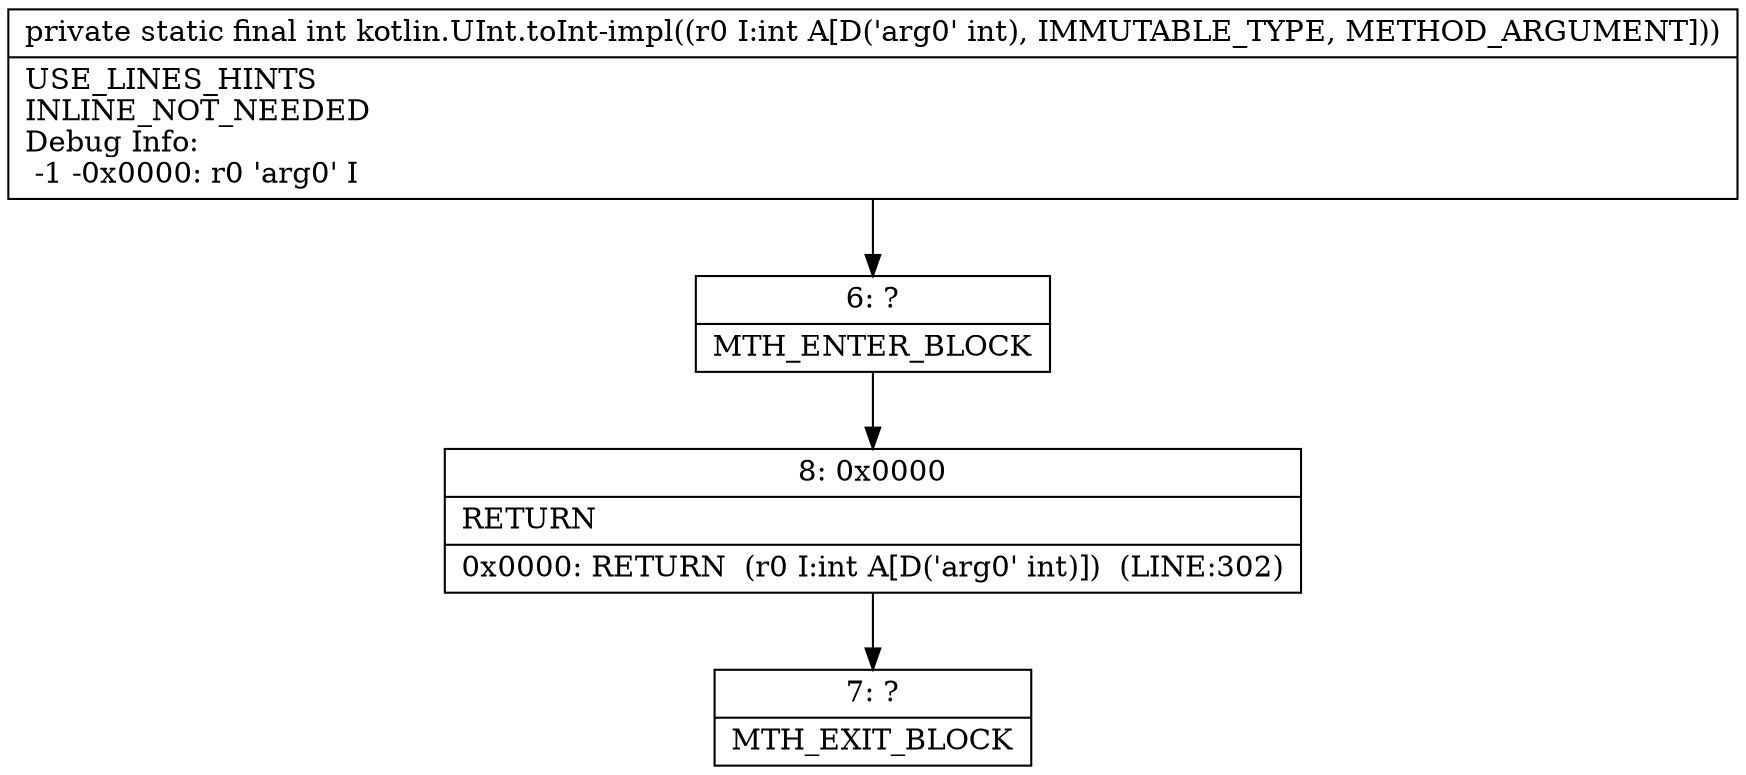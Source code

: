 digraph "CFG forkotlin.UInt.toInt\-impl(I)I" {
Node_6 [shape=record,label="{6\:\ ?|MTH_ENTER_BLOCK\l}"];
Node_8 [shape=record,label="{8\:\ 0x0000|RETURN\l|0x0000: RETURN  (r0 I:int A[D('arg0' int)])  (LINE:302)\l}"];
Node_7 [shape=record,label="{7\:\ ?|MTH_EXIT_BLOCK\l}"];
MethodNode[shape=record,label="{private static final int kotlin.UInt.toInt\-impl((r0 I:int A[D('arg0' int), IMMUTABLE_TYPE, METHOD_ARGUMENT]))  | USE_LINES_HINTS\lINLINE_NOT_NEEDED\lDebug Info:\l  \-1 \-0x0000: r0 'arg0' I\l}"];
MethodNode -> Node_6;Node_6 -> Node_8;
Node_8 -> Node_7;
}

